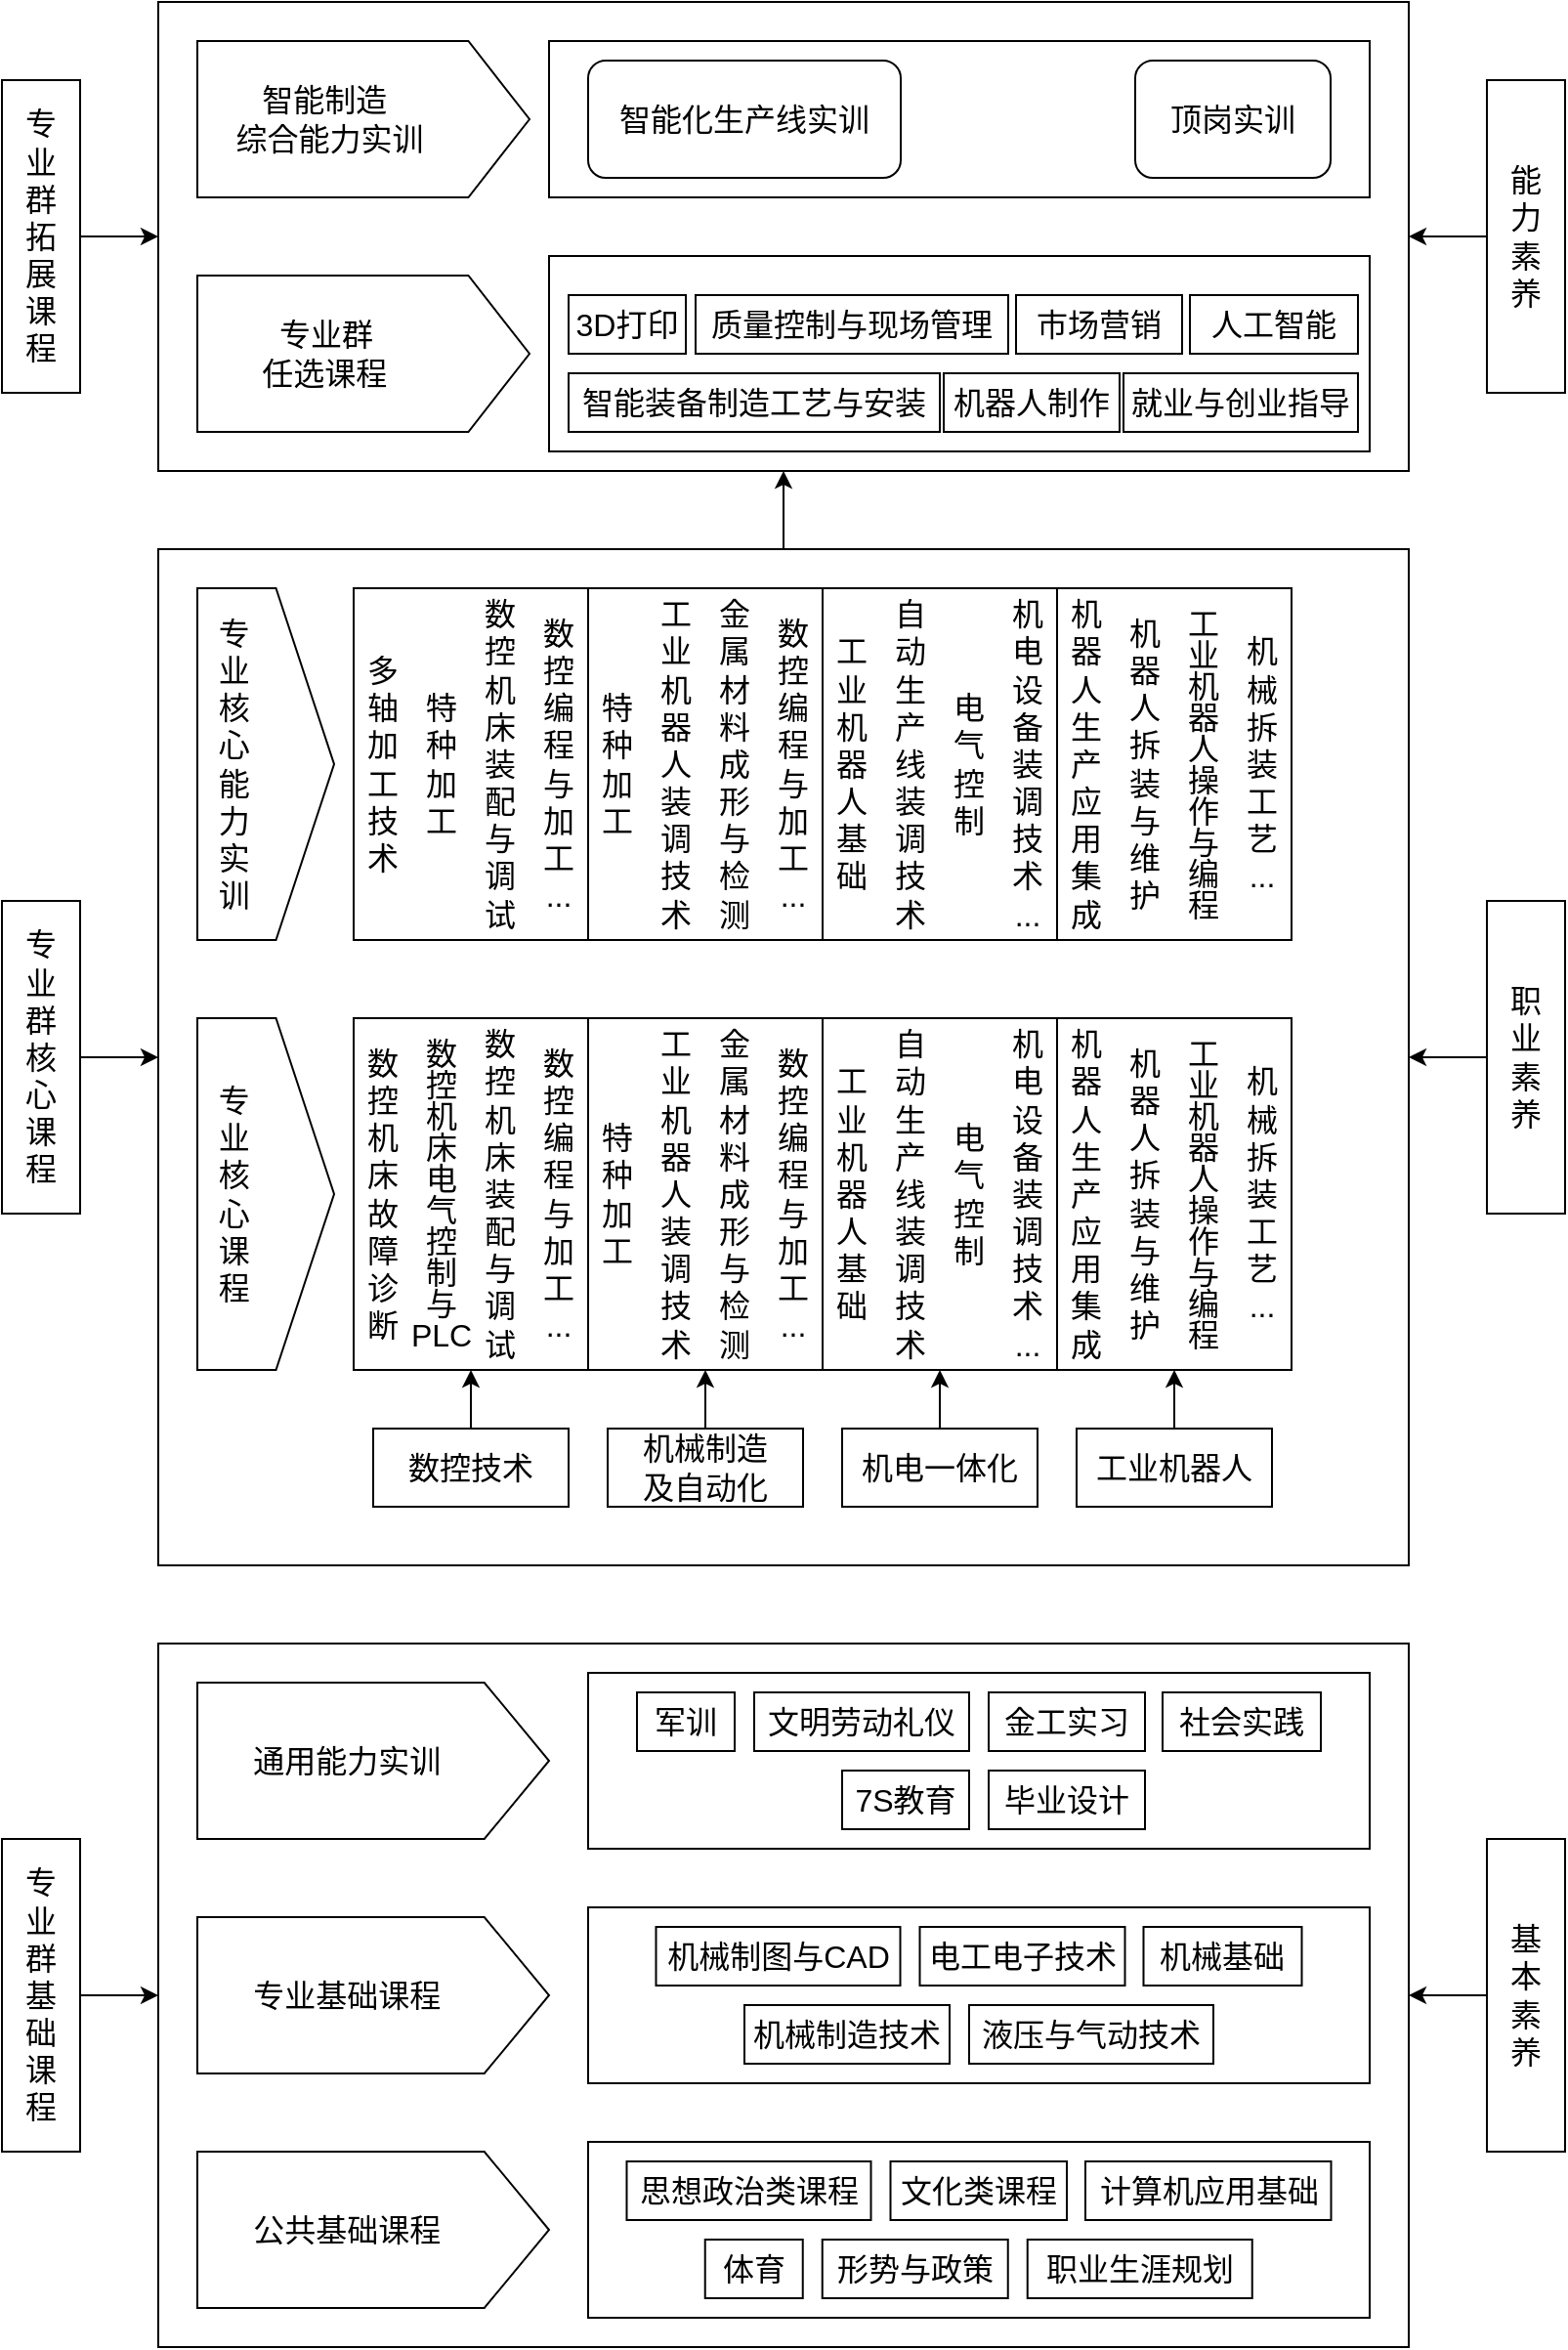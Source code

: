 <mxfile version="12.9.3" type="device"><diagram id="o5B1Z20r8tmWmqis8quB" name="第 1 页"><mxGraphModel dx="2048" dy="1184" grid="1" gridSize="10" guides="1" tooltips="1" connect="1" arrows="1" fold="1" page="1" pageScale="1" pageWidth="827" pageHeight="1169" math="0" shadow="0"><root><mxCell id="0"/><mxCell id="1" parent="0"/><mxCell id="wBOKn2lmHJUMvGGpdVQi-4" style="edgeStyle=orthogonalEdgeStyle;rounded=0;orthogonalLoop=1;jettySize=auto;html=1;exitX=1;exitY=0.5;exitDx=0;exitDy=0;entryX=0;entryY=0.5;entryDx=0;entryDy=0;" edge="1" parent="1" source="wBOKn2lmHJUMvGGpdVQi-1" target="wBOKn2lmHJUMvGGpdVQi-2"><mxGeometry relative="1" as="geometry"/></mxCell><mxCell id="wBOKn2lmHJUMvGGpdVQi-1" value="&lt;font style=&quot;font-size: 16px&quot;&gt;专&lt;br&gt;业&lt;br&gt;群&lt;br&gt;拓&lt;br&gt;展&lt;br&gt;课&lt;br&gt;程&lt;br&gt;&lt;/font&gt;" style="rounded=0;whiteSpace=wrap;html=1;" vertex="1" parent="1"><mxGeometry x="40" y="80" width="40" height="160" as="geometry"/></mxCell><mxCell id="wBOKn2lmHJUMvGGpdVQi-2" value="" style="rounded=0;whiteSpace=wrap;html=1;" vertex="1" parent="1"><mxGeometry x="120" y="40" width="640" height="240" as="geometry"/></mxCell><mxCell id="wBOKn2lmHJUMvGGpdVQi-5" style="edgeStyle=orthogonalEdgeStyle;rounded=0;orthogonalLoop=1;jettySize=auto;html=1;exitX=0;exitY=0.5;exitDx=0;exitDy=0;" edge="1" parent="1" source="wBOKn2lmHJUMvGGpdVQi-3" target="wBOKn2lmHJUMvGGpdVQi-2"><mxGeometry relative="1" as="geometry"/></mxCell><mxCell id="wBOKn2lmHJUMvGGpdVQi-3" value="&lt;font style=&quot;font-size: 16px&quot;&gt;能&lt;br&gt;力&lt;br&gt;素&lt;br&gt;养&lt;br&gt;&lt;/font&gt;" style="rounded=0;whiteSpace=wrap;html=1;" vertex="1" parent="1"><mxGeometry x="800" y="80" width="40" height="160" as="geometry"/></mxCell><mxCell id="wBOKn2lmHJUMvGGpdVQi-6" value="&lt;div&gt;&lt;span style=&quot;font-size: 16px&quot;&gt;&amp;nbsp; &amp;nbsp; &amp;nbsp; &amp;nbsp;智能制造&lt;/span&gt;&lt;/div&gt;&lt;font style=&quot;font-size: 16px&quot;&gt;&amp;nbsp; &amp;nbsp; 综合能力实训&lt;/font&gt;" style="shape=offPageConnector;whiteSpace=wrap;html=1;direction=north;size=0.184;align=left;" vertex="1" parent="1"><mxGeometry x="140" y="60" width="170" height="80" as="geometry"/></mxCell><mxCell id="wBOKn2lmHJUMvGGpdVQi-7" value="&lt;font style=&quot;font-size: 16px&quot;&gt;&amp;nbsp; &amp;nbsp; &amp;nbsp; &amp;nbsp; &amp;nbsp;专业群&lt;br&gt;&amp;nbsp; &amp;nbsp; &amp;nbsp; &amp;nbsp;任选课程&lt;/font&gt;" style="shape=offPageConnector;whiteSpace=wrap;html=1;direction=north;size=0.184;align=left;" vertex="1" parent="1"><mxGeometry x="140" y="180" width="170" height="80" as="geometry"/></mxCell><mxCell id="wBOKn2lmHJUMvGGpdVQi-8" value="" style="rounded=0;whiteSpace=wrap;html=1;" vertex="1" parent="1"><mxGeometry x="320" y="60" width="420" height="80" as="geometry"/></mxCell><mxCell id="wBOKn2lmHJUMvGGpdVQi-9" value="" style="rounded=0;whiteSpace=wrap;html=1;" vertex="1" parent="1"><mxGeometry x="320" y="170" width="420" height="100" as="geometry"/></mxCell><mxCell id="wBOKn2lmHJUMvGGpdVQi-11" style="edgeStyle=orthogonalEdgeStyle;rounded=0;orthogonalLoop=1;jettySize=auto;html=1;exitX=0.5;exitY=0;exitDx=0;exitDy=0;entryX=0.5;entryY=1;entryDx=0;entryDy=0;" edge="1" parent="1" source="wBOKn2lmHJUMvGGpdVQi-10" target="wBOKn2lmHJUMvGGpdVQi-2"><mxGeometry relative="1" as="geometry"/></mxCell><mxCell id="wBOKn2lmHJUMvGGpdVQi-10" value="" style="rounded=0;whiteSpace=wrap;html=1;" vertex="1" parent="1"><mxGeometry x="120" y="320" width="640" height="520" as="geometry"/></mxCell><mxCell id="wBOKn2lmHJUMvGGpdVQi-12" value="" style="rounded=0;whiteSpace=wrap;html=1;" vertex="1" parent="1"><mxGeometry x="120" y="880" width="640" height="360" as="geometry"/></mxCell><mxCell id="wBOKn2lmHJUMvGGpdVQi-13" value="&amp;nbsp; &amp;nbsp; &amp;nbsp; 通用能力实训" style="shape=offPageConnector;whiteSpace=wrap;html=1;direction=north;size=0.184;fontSize=16;align=left;" vertex="1" parent="1"><mxGeometry x="140" y="900" width="180" height="80" as="geometry"/></mxCell><mxCell id="wBOKn2lmHJUMvGGpdVQi-15" value="" style="rounded=0;whiteSpace=wrap;html=1;fontSize=16;" vertex="1" parent="1"><mxGeometry x="340" y="895" width="400" height="90" as="geometry"/></mxCell><mxCell id="wBOKn2lmHJUMvGGpdVQi-19" value="&lt;font style=&quot;font-size: 16px&quot;&gt;&amp;nbsp; 专&lt;br&gt;&amp;nbsp; 业&lt;br&gt;&amp;nbsp; 核&lt;br&gt;&amp;nbsp; 心&lt;br&gt;&amp;nbsp; 能&lt;br&gt;&amp;nbsp; 力&lt;br&gt;&amp;nbsp; 实&lt;br&gt;&amp;nbsp; 训&lt;/font&gt;" style="shape=offPageConnector;whiteSpace=wrap;html=1;direction=north;size=0.425;align=left;" vertex="1" parent="1"><mxGeometry x="140" y="340" width="70" height="180" as="geometry"/></mxCell><mxCell id="wBOKn2lmHJUMvGGpdVQi-21" value="智能化生产线实训" style="rounded=1;whiteSpace=wrap;html=1;fontSize=16;" vertex="1" parent="1"><mxGeometry x="340" y="70" width="160" height="60" as="geometry"/></mxCell><mxCell id="wBOKn2lmHJUMvGGpdVQi-22" value="顶岗实训" style="rounded=1;whiteSpace=wrap;html=1;fontSize=16;" vertex="1" parent="1"><mxGeometry x="620" y="70" width="100" height="60" as="geometry"/></mxCell><mxCell id="wBOKn2lmHJUMvGGpdVQi-24" value="&lt;font style=&quot;font-size: 16px&quot;&gt;&amp;nbsp; 专&lt;br&gt;&amp;nbsp; 业&lt;br&gt;&amp;nbsp; 核&lt;br&gt;&amp;nbsp; 心&lt;br&gt;&amp;nbsp; 课&lt;br&gt;&amp;nbsp; 程&lt;/font&gt;" style="shape=offPageConnector;whiteSpace=wrap;html=1;direction=north;size=0.425;align=left;" vertex="1" parent="1"><mxGeometry x="140" y="560" width="70" height="180" as="geometry"/></mxCell><mxCell id="wBOKn2lmHJUMvGGpdVQi-42" value="" style="rounded=0;whiteSpace=wrap;html=1;fillColor=none;gradientColor=none;fontSize=16;align=left;horizontal=1;" vertex="1" parent="1"><mxGeometry x="220" y="340" width="120" height="180" as="geometry"/></mxCell><mxCell id="wBOKn2lmHJUMvGGpdVQi-43" value="多轴加工技术" style="rounded=0;whiteSpace=wrap;html=1;fillColor=none;gradientColor=none;fontSize=16;align=center;strokeColor=none;" vertex="1" parent="1"><mxGeometry x="220" y="340" width="30" height="180" as="geometry"/></mxCell><mxCell id="wBOKn2lmHJUMvGGpdVQi-44" value="特种加工" style="rounded=0;whiteSpace=wrap;html=1;fillColor=none;gradientColor=none;fontSize=16;align=center;strokeColor=none;" vertex="1" parent="1"><mxGeometry x="250" y="340" width="30" height="180" as="geometry"/></mxCell><mxCell id="wBOKn2lmHJUMvGGpdVQi-45" value="数控机床装配与调试" style="rounded=0;whiteSpace=wrap;html=1;fillColor=none;gradientColor=none;fontSize=16;align=center;strokeColor=none;" vertex="1" parent="1"><mxGeometry x="280" y="340" width="30" height="180" as="geometry"/></mxCell><mxCell id="wBOKn2lmHJUMvGGpdVQi-46" value="数控编程与加工&lt;br&gt;..." style="rounded=0;whiteSpace=wrap;html=1;fillColor=none;gradientColor=none;fontSize=16;align=center;strokeColor=none;" vertex="1" parent="1"><mxGeometry x="310" y="340" width="30" height="180" as="geometry"/></mxCell><mxCell id="wBOKn2lmHJUMvGGpdVQi-47" value="" style="rounded=0;whiteSpace=wrap;html=1;fillColor=none;gradientColor=none;fontSize=16;align=left;horizontal=1;" vertex="1" parent="1"><mxGeometry x="340" y="340" width="120" height="180" as="geometry"/></mxCell><mxCell id="wBOKn2lmHJUMvGGpdVQi-48" value="特种加工" style="rounded=0;whiteSpace=wrap;html=1;fillColor=none;gradientColor=none;fontSize=16;align=center;strokeColor=none;" vertex="1" parent="1"><mxGeometry x="340" y="340" width="30" height="180" as="geometry"/></mxCell><mxCell id="wBOKn2lmHJUMvGGpdVQi-49" value="工业机器人装调技术" style="rounded=0;whiteSpace=wrap;html=1;fillColor=none;gradientColor=none;fontSize=16;align=center;strokeColor=none;" vertex="1" parent="1"><mxGeometry x="370" y="340" width="30" height="180" as="geometry"/></mxCell><mxCell id="wBOKn2lmHJUMvGGpdVQi-50" value="金属材料成形与检测" style="rounded=0;whiteSpace=wrap;html=1;fillColor=none;gradientColor=none;fontSize=16;align=center;strokeColor=none;" vertex="1" parent="1"><mxGeometry x="400" y="340" width="30" height="180" as="geometry"/></mxCell><mxCell id="wBOKn2lmHJUMvGGpdVQi-51" value="数控编程与加工&lt;br&gt;..." style="rounded=0;whiteSpace=wrap;html=1;fillColor=none;gradientColor=none;fontSize=16;align=center;strokeColor=none;" vertex="1" parent="1"><mxGeometry x="430" y="340" width="30" height="180" as="geometry"/></mxCell><mxCell id="wBOKn2lmHJUMvGGpdVQi-52" value="" style="rounded=0;whiteSpace=wrap;html=1;fillColor=none;gradientColor=none;fontSize=16;align=left;horizontal=1;" vertex="1" parent="1"><mxGeometry x="460" y="340" width="120" height="180" as="geometry"/></mxCell><mxCell id="wBOKn2lmHJUMvGGpdVQi-53" value="工业机器人基础" style="rounded=0;whiteSpace=wrap;html=1;fillColor=none;gradientColor=none;fontSize=16;align=center;strokeColor=none;" vertex="1" parent="1"><mxGeometry x="460" y="340" width="30" height="180" as="geometry"/></mxCell><mxCell id="wBOKn2lmHJUMvGGpdVQi-54" value="自动生产线装调技术" style="rounded=0;whiteSpace=wrap;html=1;fillColor=none;gradientColor=none;fontSize=16;align=center;strokeColor=none;" vertex="1" parent="1"><mxGeometry x="490" y="340" width="30" height="180" as="geometry"/></mxCell><mxCell id="wBOKn2lmHJUMvGGpdVQi-55" value="电气控制" style="rounded=0;whiteSpace=wrap;html=1;fillColor=none;gradientColor=none;fontSize=16;align=center;strokeColor=none;" vertex="1" parent="1"><mxGeometry x="520" y="340" width="30" height="180" as="geometry"/></mxCell><mxCell id="wBOKn2lmHJUMvGGpdVQi-56" value="机电设备装调技术&lt;br&gt;..." style="rounded=0;whiteSpace=wrap;html=1;fillColor=none;gradientColor=none;fontSize=16;align=center;strokeColor=none;" vertex="1" parent="1"><mxGeometry x="550" y="340" width="30" height="180" as="geometry"/></mxCell><mxCell id="wBOKn2lmHJUMvGGpdVQi-57" value="" style="rounded=0;whiteSpace=wrap;html=1;fillColor=none;gradientColor=none;fontSize=16;align=left;horizontal=1;" vertex="1" parent="1"><mxGeometry x="580" y="340" width="120" height="180" as="geometry"/></mxCell><mxCell id="wBOKn2lmHJUMvGGpdVQi-58" value="机器人生产应用集成" style="rounded=0;whiteSpace=wrap;html=1;fillColor=none;gradientColor=none;fontSize=16;align=center;strokeColor=none;" vertex="1" parent="1"><mxGeometry x="580" y="340" width="30" height="180" as="geometry"/></mxCell><mxCell id="wBOKn2lmHJUMvGGpdVQi-59" value="机器人拆装与维护" style="rounded=0;whiteSpace=wrap;html=1;fillColor=none;gradientColor=none;fontSize=16;align=center;strokeColor=none;" vertex="1" parent="1"><mxGeometry x="610" y="340" width="30" height="180" as="geometry"/></mxCell><mxCell id="wBOKn2lmHJUMvGGpdVQi-60" value="&lt;p style=&quot;line-height: 100%&quot;&gt;工业机器人操作与编程&lt;/p&gt;" style="rounded=0;whiteSpace=wrap;html=1;fillColor=none;gradientColor=none;fontSize=16;align=center;strokeColor=none;" vertex="1" parent="1"><mxGeometry x="640" y="340" width="30" height="180" as="geometry"/></mxCell><mxCell id="wBOKn2lmHJUMvGGpdVQi-61" value="机械拆装工艺&lt;br&gt;..." style="rounded=0;whiteSpace=wrap;html=1;fillColor=none;gradientColor=none;fontSize=16;align=center;strokeColor=none;" vertex="1" parent="1"><mxGeometry x="670" y="340" width="30" height="180" as="geometry"/></mxCell><mxCell id="wBOKn2lmHJUMvGGpdVQi-62" value="" style="rounded=0;whiteSpace=wrap;html=1;fillColor=none;gradientColor=none;fontSize=16;align=left;horizontal=1;" vertex="1" parent="1"><mxGeometry x="220" y="560" width="120" height="180" as="geometry"/></mxCell><mxCell id="wBOKn2lmHJUMvGGpdVQi-63" value="数控机床故障诊断" style="rounded=0;whiteSpace=wrap;html=1;fillColor=none;gradientColor=none;fontSize=16;align=center;strokeColor=none;" vertex="1" parent="1"><mxGeometry x="220" y="560" width="30" height="180" as="geometry"/></mxCell><mxCell id="wBOKn2lmHJUMvGGpdVQi-64" value="&lt;p style=&quot;line-height: 100%&quot;&gt;数控机床电气控制与PLC&lt;/p&gt;" style="rounded=0;whiteSpace=wrap;html=1;fillColor=none;gradientColor=none;fontSize=16;align=center;strokeColor=none;" vertex="1" parent="1"><mxGeometry x="250" y="560" width="30" height="180" as="geometry"/></mxCell><mxCell id="wBOKn2lmHJUMvGGpdVQi-65" value="数控机床装配与调试" style="rounded=0;whiteSpace=wrap;html=1;fillColor=none;gradientColor=none;fontSize=16;align=center;strokeColor=none;" vertex="1" parent="1"><mxGeometry x="280" y="560" width="30" height="180" as="geometry"/></mxCell><mxCell id="wBOKn2lmHJUMvGGpdVQi-66" value="数控编程与加工&lt;br&gt;..." style="rounded=0;whiteSpace=wrap;html=1;fillColor=none;gradientColor=none;fontSize=16;align=center;strokeColor=none;" vertex="1" parent="1"><mxGeometry x="310" y="560" width="30" height="180" as="geometry"/></mxCell><mxCell id="wBOKn2lmHJUMvGGpdVQi-67" value="" style="rounded=0;whiteSpace=wrap;html=1;fillColor=none;gradientColor=none;fontSize=16;align=left;horizontal=1;" vertex="1" parent="1"><mxGeometry x="340" y="560" width="120" height="180" as="geometry"/></mxCell><mxCell id="wBOKn2lmHJUMvGGpdVQi-68" value="特种加工" style="rounded=0;whiteSpace=wrap;html=1;fillColor=none;gradientColor=none;fontSize=16;align=center;strokeColor=none;" vertex="1" parent="1"><mxGeometry x="340" y="560" width="30" height="180" as="geometry"/></mxCell><mxCell id="wBOKn2lmHJUMvGGpdVQi-69" value="工业机器人装调技术" style="rounded=0;whiteSpace=wrap;html=1;fillColor=none;gradientColor=none;fontSize=16;align=center;strokeColor=none;" vertex="1" parent="1"><mxGeometry x="370" y="560" width="30" height="180" as="geometry"/></mxCell><mxCell id="wBOKn2lmHJUMvGGpdVQi-70" value="金属材料成形与检测" style="rounded=0;whiteSpace=wrap;html=1;fillColor=none;gradientColor=none;fontSize=16;align=center;strokeColor=none;" vertex="1" parent="1"><mxGeometry x="400" y="560" width="30" height="180" as="geometry"/></mxCell><mxCell id="wBOKn2lmHJUMvGGpdVQi-71" value="数控编程与加工&lt;br&gt;..." style="rounded=0;whiteSpace=wrap;html=1;fillColor=none;gradientColor=none;fontSize=16;align=center;strokeColor=none;" vertex="1" parent="1"><mxGeometry x="430" y="560" width="30" height="180" as="geometry"/></mxCell><mxCell id="wBOKn2lmHJUMvGGpdVQi-72" value="" style="rounded=0;whiteSpace=wrap;html=1;fillColor=none;gradientColor=none;fontSize=16;align=left;horizontal=1;" vertex="1" parent="1"><mxGeometry x="460" y="560" width="120" height="180" as="geometry"/></mxCell><mxCell id="wBOKn2lmHJUMvGGpdVQi-73" value="工业机器人基础" style="rounded=0;whiteSpace=wrap;html=1;fillColor=none;gradientColor=none;fontSize=16;align=center;strokeColor=none;" vertex="1" parent="1"><mxGeometry x="460" y="560" width="30" height="180" as="geometry"/></mxCell><mxCell id="wBOKn2lmHJUMvGGpdVQi-74" value="自动生产线装调技术" style="rounded=0;whiteSpace=wrap;html=1;fillColor=none;gradientColor=none;fontSize=16;align=center;strokeColor=none;" vertex="1" parent="1"><mxGeometry x="490" y="560" width="30" height="180" as="geometry"/></mxCell><mxCell id="wBOKn2lmHJUMvGGpdVQi-75" value="电气控制" style="rounded=0;whiteSpace=wrap;html=1;fillColor=none;gradientColor=none;fontSize=16;align=center;strokeColor=none;" vertex="1" parent="1"><mxGeometry x="520" y="560" width="30" height="180" as="geometry"/></mxCell><mxCell id="wBOKn2lmHJUMvGGpdVQi-76" value="机电设备装调技术&lt;br&gt;..." style="rounded=0;whiteSpace=wrap;html=1;fillColor=none;gradientColor=none;fontSize=16;align=center;strokeColor=none;" vertex="1" parent="1"><mxGeometry x="550" y="560" width="30" height="180" as="geometry"/></mxCell><mxCell id="wBOKn2lmHJUMvGGpdVQi-77" value="" style="rounded=0;whiteSpace=wrap;html=1;fillColor=none;gradientColor=none;fontSize=16;align=left;horizontal=1;" vertex="1" parent="1"><mxGeometry x="580" y="560" width="120" height="180" as="geometry"/></mxCell><mxCell id="wBOKn2lmHJUMvGGpdVQi-78" value="机器人生产应用集成" style="rounded=0;whiteSpace=wrap;html=1;fillColor=none;gradientColor=none;fontSize=16;align=center;strokeColor=none;" vertex="1" parent="1"><mxGeometry x="580" y="560" width="30" height="180" as="geometry"/></mxCell><mxCell id="wBOKn2lmHJUMvGGpdVQi-79" value="机器人拆装与维护" style="rounded=0;whiteSpace=wrap;html=1;fillColor=none;gradientColor=none;fontSize=16;align=center;strokeColor=none;" vertex="1" parent="1"><mxGeometry x="610" y="560" width="30" height="180" as="geometry"/></mxCell><mxCell id="wBOKn2lmHJUMvGGpdVQi-80" value="&lt;p style=&quot;line-height: 100%&quot;&gt;工业机器人操作与编程&lt;/p&gt;" style="rounded=0;whiteSpace=wrap;html=1;fillColor=none;gradientColor=none;fontSize=16;align=center;strokeColor=none;" vertex="1" parent="1"><mxGeometry x="640" y="560" width="30" height="180" as="geometry"/></mxCell><mxCell id="wBOKn2lmHJUMvGGpdVQi-81" value="机械拆装工艺&lt;br&gt;..." style="rounded=0;whiteSpace=wrap;html=1;fillColor=none;gradientColor=none;fontSize=16;align=center;strokeColor=none;" vertex="1" parent="1"><mxGeometry x="670" y="560" width="30" height="180" as="geometry"/></mxCell><mxCell id="wBOKn2lmHJUMvGGpdVQi-84" style="edgeStyle=orthogonalEdgeStyle;rounded=0;orthogonalLoop=1;jettySize=auto;html=1;exitX=0.5;exitY=0;exitDx=0;exitDy=0;entryX=0;entryY=1;entryDx=0;entryDy=0;fontSize=16;" edge="1" parent="1" source="wBOKn2lmHJUMvGGpdVQi-82" target="wBOKn2lmHJUMvGGpdVQi-65"><mxGeometry relative="1" as="geometry"/></mxCell><mxCell id="wBOKn2lmHJUMvGGpdVQi-82" value="&lt;font style=&quot;font-size: 16px&quot;&gt;数控技术&lt;/font&gt;" style="rounded=0;whiteSpace=wrap;html=1;" vertex="1" parent="1"><mxGeometry x="230" y="770" width="100" height="40" as="geometry"/></mxCell><mxCell id="wBOKn2lmHJUMvGGpdVQi-89" style="edgeStyle=orthogonalEdgeStyle;rounded=0;orthogonalLoop=1;jettySize=auto;html=1;exitX=0.5;exitY=0;exitDx=0;exitDy=0;entryX=0;entryY=1;entryDx=0;entryDy=0;fontSize=16;" edge="1" parent="1" source="wBOKn2lmHJUMvGGpdVQi-86" target="wBOKn2lmHJUMvGGpdVQi-70"><mxGeometry relative="1" as="geometry"/></mxCell><mxCell id="wBOKn2lmHJUMvGGpdVQi-86" value="&lt;font style=&quot;font-size: 16px&quot;&gt;机械制造&lt;br&gt;及自动化&lt;br&gt;&lt;/font&gt;" style="rounded=0;whiteSpace=wrap;html=1;" vertex="1" parent="1"><mxGeometry x="350" y="770" width="100" height="40" as="geometry"/></mxCell><mxCell id="wBOKn2lmHJUMvGGpdVQi-90" style="edgeStyle=orthogonalEdgeStyle;rounded=0;orthogonalLoop=1;jettySize=auto;html=1;exitX=0.5;exitY=0;exitDx=0;exitDy=0;entryX=0;entryY=1;entryDx=0;entryDy=0;fontSize=16;" edge="1" parent="1" source="wBOKn2lmHJUMvGGpdVQi-87" target="wBOKn2lmHJUMvGGpdVQi-75"><mxGeometry relative="1" as="geometry"/></mxCell><mxCell id="wBOKn2lmHJUMvGGpdVQi-87" value="&lt;font style=&quot;font-size: 16px&quot;&gt;机电一体化&lt;/font&gt;" style="rounded=0;whiteSpace=wrap;html=1;" vertex="1" parent="1"><mxGeometry x="470" y="770" width="100" height="40" as="geometry"/></mxCell><mxCell id="wBOKn2lmHJUMvGGpdVQi-91" style="edgeStyle=orthogonalEdgeStyle;rounded=0;orthogonalLoop=1;jettySize=auto;html=1;exitX=0.5;exitY=0;exitDx=0;exitDy=0;entryX=0;entryY=1;entryDx=0;entryDy=0;fontSize=16;" edge="1" parent="1" source="wBOKn2lmHJUMvGGpdVQi-88" target="wBOKn2lmHJUMvGGpdVQi-80"><mxGeometry relative="1" as="geometry"/></mxCell><mxCell id="wBOKn2lmHJUMvGGpdVQi-88" value="&lt;font style=&quot;font-size: 16px&quot;&gt;工业机器人&lt;/font&gt;" style="rounded=0;whiteSpace=wrap;html=1;" vertex="1" parent="1"><mxGeometry x="590" y="770" width="100" height="40" as="geometry"/></mxCell><mxCell id="wBOKn2lmHJUMvGGpdVQi-95" style="edgeStyle=orthogonalEdgeStyle;rounded=0;orthogonalLoop=1;jettySize=auto;html=1;exitX=1;exitY=0.5;exitDx=0;exitDy=0;entryX=0;entryY=0.5;entryDx=0;entryDy=0;fontSize=16;" edge="1" parent="1" source="wBOKn2lmHJUMvGGpdVQi-94" target="wBOKn2lmHJUMvGGpdVQi-10"><mxGeometry relative="1" as="geometry"/></mxCell><mxCell id="wBOKn2lmHJUMvGGpdVQi-94" value="&lt;font style=&quot;font-size: 16px&quot;&gt;专&lt;br&gt;业&lt;br&gt;群&lt;br&gt;核&lt;br&gt;心&lt;br&gt;课&lt;br&gt;程&lt;br&gt;&lt;/font&gt;" style="rounded=0;whiteSpace=wrap;html=1;" vertex="1" parent="1"><mxGeometry x="40" y="500" width="40" height="160" as="geometry"/></mxCell><mxCell id="wBOKn2lmHJUMvGGpdVQi-97" style="edgeStyle=orthogonalEdgeStyle;rounded=0;orthogonalLoop=1;jettySize=auto;html=1;exitX=1;exitY=0.5;exitDx=0;exitDy=0;fontSize=16;" edge="1" parent="1" source="wBOKn2lmHJUMvGGpdVQi-96" target="wBOKn2lmHJUMvGGpdVQi-12"><mxGeometry relative="1" as="geometry"/></mxCell><mxCell id="wBOKn2lmHJUMvGGpdVQi-96" value="&lt;font style=&quot;font-size: 16px&quot;&gt;专&lt;br&gt;业&lt;br&gt;群&lt;br&gt;基&lt;br&gt;础&lt;br&gt;课&lt;br&gt;程&lt;br&gt;&lt;/font&gt;" style="rounded=0;whiteSpace=wrap;html=1;" vertex="1" parent="1"><mxGeometry x="40" y="980" width="40" height="160" as="geometry"/></mxCell><mxCell id="wBOKn2lmHJUMvGGpdVQi-98" value="&amp;nbsp; &amp;nbsp; &amp;nbsp; 专业基础课程" style="shape=offPageConnector;whiteSpace=wrap;html=1;direction=north;size=0.184;fontSize=16;align=left;" vertex="1" parent="1"><mxGeometry x="140" y="1020" width="180" height="80" as="geometry"/></mxCell><mxCell id="wBOKn2lmHJUMvGGpdVQi-99" value="&amp;nbsp; &amp;nbsp; &amp;nbsp; 公共基础课程" style="shape=offPageConnector;whiteSpace=wrap;html=1;direction=north;size=0.184;fontSize=16;align=left;" vertex="1" parent="1"><mxGeometry x="140" y="1140" width="180" height="80" as="geometry"/></mxCell><mxCell id="wBOKn2lmHJUMvGGpdVQi-102" value="&lt;span style=&quot;font-size: 16px&quot;&gt;军训&lt;/span&gt;" style="rounded=0;whiteSpace=wrap;html=1;" vertex="1" parent="1"><mxGeometry x="365" y="905" width="50" height="30" as="geometry"/></mxCell><mxCell id="wBOKn2lmHJUMvGGpdVQi-103" value="&lt;span style=&quot;font-size: 16px&quot;&gt;文明劳动礼仪&lt;/span&gt;" style="rounded=0;whiteSpace=wrap;html=1;" vertex="1" parent="1"><mxGeometry x="425" y="905" width="110" height="30" as="geometry"/></mxCell><mxCell id="wBOKn2lmHJUMvGGpdVQi-104" value="&lt;span style=&quot;font-size: 16px&quot;&gt;金工实习&lt;/span&gt;" style="rounded=0;whiteSpace=wrap;html=1;" vertex="1" parent="1"><mxGeometry x="545" y="905" width="80" height="30" as="geometry"/></mxCell><mxCell id="wBOKn2lmHJUMvGGpdVQi-105" value="&lt;span style=&quot;font-size: 16px&quot;&gt;3D打印&lt;/span&gt;" style="rounded=0;whiteSpace=wrap;html=1;" vertex="1" parent="1"><mxGeometry x="330" y="190" width="60" height="30" as="geometry"/></mxCell><mxCell id="wBOKn2lmHJUMvGGpdVQi-106" value="&lt;span style=&quot;font-size: 16px&quot;&gt;智能装备制造工艺与安装&lt;/span&gt;" style="rounded=0;whiteSpace=wrap;html=1;" vertex="1" parent="1"><mxGeometry x="330" y="230" width="190" height="30" as="geometry"/></mxCell><mxCell id="wBOKn2lmHJUMvGGpdVQi-107" value="&lt;span style=&quot;font-size: 16px&quot;&gt;机器人制作&lt;/span&gt;" style="rounded=0;whiteSpace=wrap;html=1;" vertex="1" parent="1"><mxGeometry x="522" y="230" width="90" height="30" as="geometry"/></mxCell><mxCell id="wBOKn2lmHJUMvGGpdVQi-108" value="&lt;span style=&quot;font-size: 16px&quot;&gt;人工智能&lt;/span&gt;" style="rounded=0;whiteSpace=wrap;html=1;" vertex="1" parent="1"><mxGeometry x="648" y="190" width="86" height="30" as="geometry"/></mxCell><mxCell id="wBOKn2lmHJUMvGGpdVQi-110" value="&lt;span style=&quot;font-size: 16px&quot;&gt;质量控制与现场管理&lt;/span&gt;" style="rounded=0;whiteSpace=wrap;html=1;" vertex="1" parent="1"><mxGeometry x="395" y="190" width="160" height="30" as="geometry"/></mxCell><mxCell id="wBOKn2lmHJUMvGGpdVQi-111" value="&lt;span style=&quot;font-size: 16px&quot;&gt;市场营销&lt;/span&gt;" style="rounded=0;whiteSpace=wrap;html=1;" vertex="1" parent="1"><mxGeometry x="559" y="190" width="85" height="30" as="geometry"/></mxCell><mxCell id="wBOKn2lmHJUMvGGpdVQi-112" value="&lt;span style=&quot;font-size: 16px&quot;&gt;就业与创业指导&lt;/span&gt;" style="rounded=0;whiteSpace=wrap;html=1;" vertex="1" parent="1"><mxGeometry x="614" y="230" width="120" height="30" as="geometry"/></mxCell><mxCell id="wBOKn2lmHJUMvGGpdVQi-116" value="&lt;span style=&quot;font-size: 16px&quot;&gt;社会实践&lt;/span&gt;" style="rounded=0;whiteSpace=wrap;html=1;" vertex="1" parent="1"><mxGeometry x="634" y="905" width="81" height="30" as="geometry"/></mxCell><mxCell id="wBOKn2lmHJUMvGGpdVQi-118" value="&lt;span style=&quot;font-size: 16px&quot;&gt;7S教育&lt;/span&gt;" style="rounded=0;whiteSpace=wrap;html=1;" vertex="1" parent="1"><mxGeometry x="470" y="945" width="65" height="30" as="geometry"/></mxCell><mxCell id="wBOKn2lmHJUMvGGpdVQi-120" value="&lt;span style=&quot;font-size: 16px&quot;&gt;毕业设计&lt;/span&gt;" style="rounded=0;whiteSpace=wrap;html=1;" vertex="1" parent="1"><mxGeometry x="545" y="945" width="80" height="30" as="geometry"/></mxCell><mxCell id="wBOKn2lmHJUMvGGpdVQi-121" value="" style="rounded=0;whiteSpace=wrap;html=1;fontSize=16;" vertex="1" parent="1"><mxGeometry x="340" y="1015" width="400" height="90" as="geometry"/></mxCell><mxCell id="wBOKn2lmHJUMvGGpdVQi-123" value="&lt;span style=&quot;font-size: 16px&quot;&gt;机械制图与CAD&lt;/span&gt;" style="rounded=0;whiteSpace=wrap;html=1;" vertex="1" parent="1"><mxGeometry x="374.75" y="1025" width="125" height="30" as="geometry"/></mxCell><mxCell id="wBOKn2lmHJUMvGGpdVQi-124" value="&lt;span style=&quot;font-size: 16px&quot;&gt;电工电子技术&lt;/span&gt;" style="rounded=0;whiteSpace=wrap;html=1;" vertex="1" parent="1"><mxGeometry x="509.75" y="1025" width="105" height="30" as="geometry"/></mxCell><mxCell id="wBOKn2lmHJUMvGGpdVQi-125" value="&lt;span style=&quot;font-size: 16px&quot;&gt;机械基础&lt;/span&gt;" style="rounded=0;whiteSpace=wrap;html=1;" vertex="1" parent="1"><mxGeometry x="624.25" y="1025" width="81" height="30" as="geometry"/></mxCell><mxCell id="wBOKn2lmHJUMvGGpdVQi-126" value="&lt;span style=&quot;font-size: 16px&quot;&gt;机械制造技术&lt;/span&gt;" style="rounded=0;whiteSpace=wrap;html=1;" vertex="1" parent="1"><mxGeometry x="420" y="1065" width="105" height="30" as="geometry"/></mxCell><mxCell id="wBOKn2lmHJUMvGGpdVQi-127" value="&lt;span style=&quot;font-size: 16px&quot;&gt;液压与气动技术&lt;/span&gt;" style="rounded=0;whiteSpace=wrap;html=1;" vertex="1" parent="1"><mxGeometry x="535" y="1065" width="125" height="30" as="geometry"/></mxCell><mxCell id="wBOKn2lmHJUMvGGpdVQi-130" value="" style="rounded=0;whiteSpace=wrap;html=1;fontSize=16;" vertex="1" parent="1"><mxGeometry x="340" y="1135" width="400" height="90" as="geometry"/></mxCell><mxCell id="wBOKn2lmHJUMvGGpdVQi-131" value="&lt;span style=&quot;font-size: 16px&quot;&gt;思想政治类课程&lt;/span&gt;" style="rounded=0;whiteSpace=wrap;html=1;" vertex="1" parent="1"><mxGeometry x="359.75" y="1145" width="125" height="30" as="geometry"/></mxCell><mxCell id="wBOKn2lmHJUMvGGpdVQi-132" value="&lt;span style=&quot;font-size: 16px&quot;&gt;文化类课程&lt;/span&gt;" style="rounded=0;whiteSpace=wrap;html=1;" vertex="1" parent="1"><mxGeometry x="494.75" y="1145" width="90.25" height="30" as="geometry"/></mxCell><mxCell id="wBOKn2lmHJUMvGGpdVQi-133" value="&lt;span style=&quot;font-size: 16px&quot;&gt;计算机应用基础&lt;/span&gt;" style="rounded=0;whiteSpace=wrap;html=1;" vertex="1" parent="1"><mxGeometry x="594.5" y="1145" width="125.75" height="30" as="geometry"/></mxCell><mxCell id="wBOKn2lmHJUMvGGpdVQi-134" value="&lt;span style=&quot;font-size: 16px&quot;&gt;形势与政策&lt;/span&gt;" style="rounded=0;whiteSpace=wrap;html=1;" vertex="1" parent="1"><mxGeometry x="459.87" y="1185" width="95" height="30" as="geometry"/></mxCell><mxCell id="wBOKn2lmHJUMvGGpdVQi-135" value="&lt;span style=&quot;font-size: 16px&quot;&gt;职业生涯规划&lt;/span&gt;" style="rounded=0;whiteSpace=wrap;html=1;" vertex="1" parent="1"><mxGeometry x="564.87" y="1185" width="115" height="30" as="geometry"/></mxCell><mxCell id="wBOKn2lmHJUMvGGpdVQi-136" value="&lt;span style=&quot;font-size: 16px&quot;&gt;体育&lt;/span&gt;" style="rounded=0;whiteSpace=wrap;html=1;" vertex="1" parent="1"><mxGeometry x="399.87" y="1185" width="50" height="30" as="geometry"/></mxCell><mxCell id="wBOKn2lmHJUMvGGpdVQi-137" value="&lt;font style=&quot;font-size: 16px&quot;&gt;职&lt;br&gt;业&lt;br&gt;素&lt;br&gt;养&lt;br&gt;&lt;/font&gt;" style="rounded=0;whiteSpace=wrap;html=1;" vertex="1" parent="1"><mxGeometry x="800" y="500" width="40" height="160" as="geometry"/></mxCell><mxCell id="wBOKn2lmHJUMvGGpdVQi-138" style="edgeStyle=orthogonalEdgeStyle;rounded=0;orthogonalLoop=1;jettySize=auto;html=1;exitX=0;exitY=0.5;exitDx=0;exitDy=0;" edge="1" source="wBOKn2lmHJUMvGGpdVQi-137" parent="1"><mxGeometry relative="1" as="geometry"><mxPoint x="760" y="580" as="targetPoint"/></mxGeometry></mxCell><mxCell id="wBOKn2lmHJUMvGGpdVQi-139" value="&lt;font style=&quot;font-size: 16px&quot;&gt;基&lt;br&gt;本&lt;br&gt;素&lt;br&gt;养&lt;br&gt;&lt;/font&gt;" style="rounded=0;whiteSpace=wrap;html=1;" vertex="1" parent="1"><mxGeometry x="800" y="980" width="40" height="160" as="geometry"/></mxCell><mxCell id="wBOKn2lmHJUMvGGpdVQi-140" style="edgeStyle=orthogonalEdgeStyle;rounded=0;orthogonalLoop=1;jettySize=auto;html=1;exitX=0;exitY=0.5;exitDx=0;exitDy=0;" edge="1" source="wBOKn2lmHJUMvGGpdVQi-139" parent="1"><mxGeometry relative="1" as="geometry"><mxPoint x="760" y="1060" as="targetPoint"/></mxGeometry></mxCell></root></mxGraphModel></diagram></mxfile>